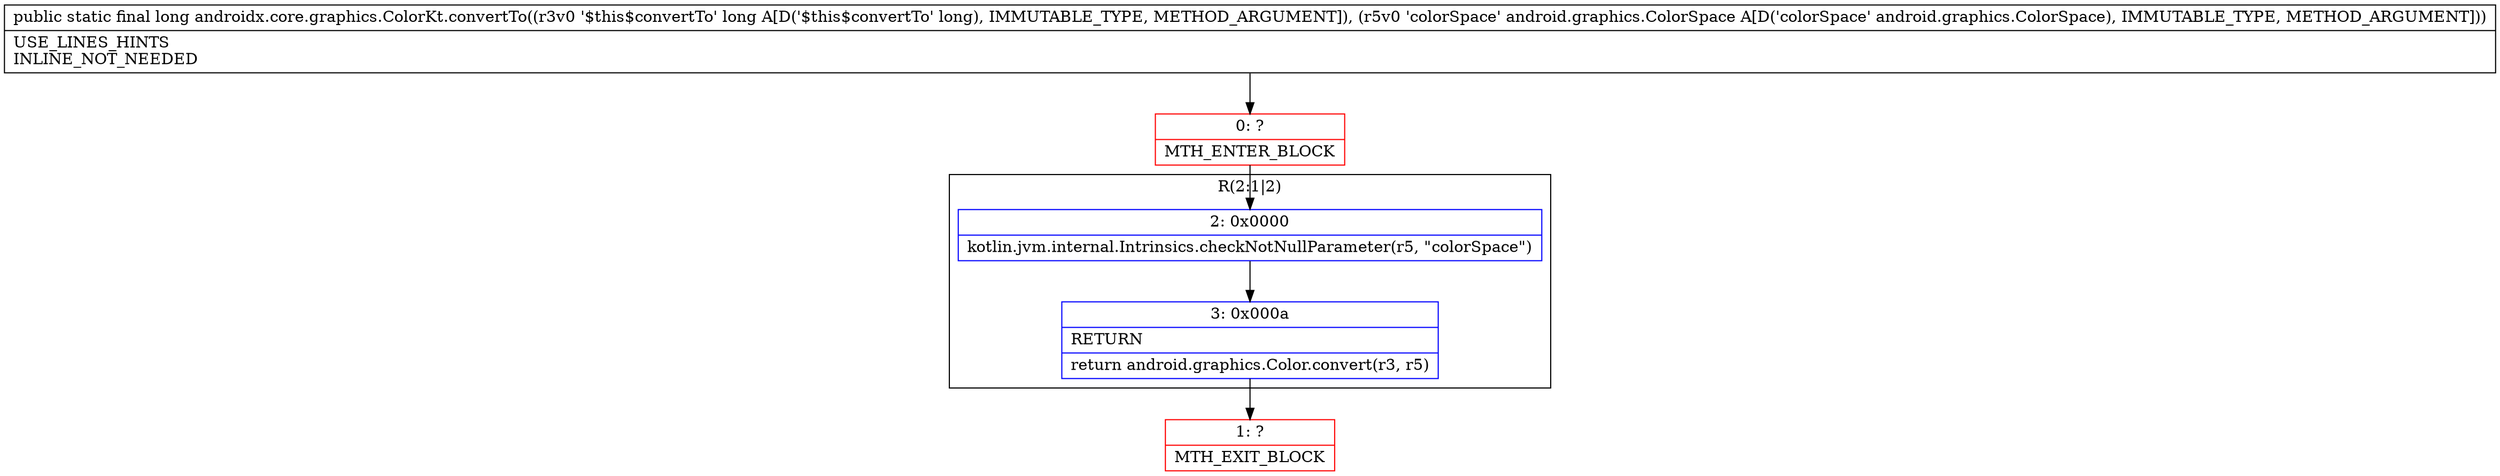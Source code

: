 digraph "CFG forandroidx.core.graphics.ColorKt.convertTo(JLandroid\/graphics\/ColorSpace;)J" {
subgraph cluster_Region_120309399 {
label = "R(2:1|2)";
node [shape=record,color=blue];
Node_2 [shape=record,label="{2\:\ 0x0000|kotlin.jvm.internal.Intrinsics.checkNotNullParameter(r5, \"colorSpace\")\l}"];
Node_3 [shape=record,label="{3\:\ 0x000a|RETURN\l|return android.graphics.Color.convert(r3, r5)\l}"];
}
Node_0 [shape=record,color=red,label="{0\:\ ?|MTH_ENTER_BLOCK\l}"];
Node_1 [shape=record,color=red,label="{1\:\ ?|MTH_EXIT_BLOCK\l}"];
MethodNode[shape=record,label="{public static final long androidx.core.graphics.ColorKt.convertTo((r3v0 '$this$convertTo' long A[D('$this$convertTo' long), IMMUTABLE_TYPE, METHOD_ARGUMENT]), (r5v0 'colorSpace' android.graphics.ColorSpace A[D('colorSpace' android.graphics.ColorSpace), IMMUTABLE_TYPE, METHOD_ARGUMENT]))  | USE_LINES_HINTS\lINLINE_NOT_NEEDED\l}"];
MethodNode -> Node_0;Node_2 -> Node_3;
Node_3 -> Node_1;
Node_0 -> Node_2;
}

